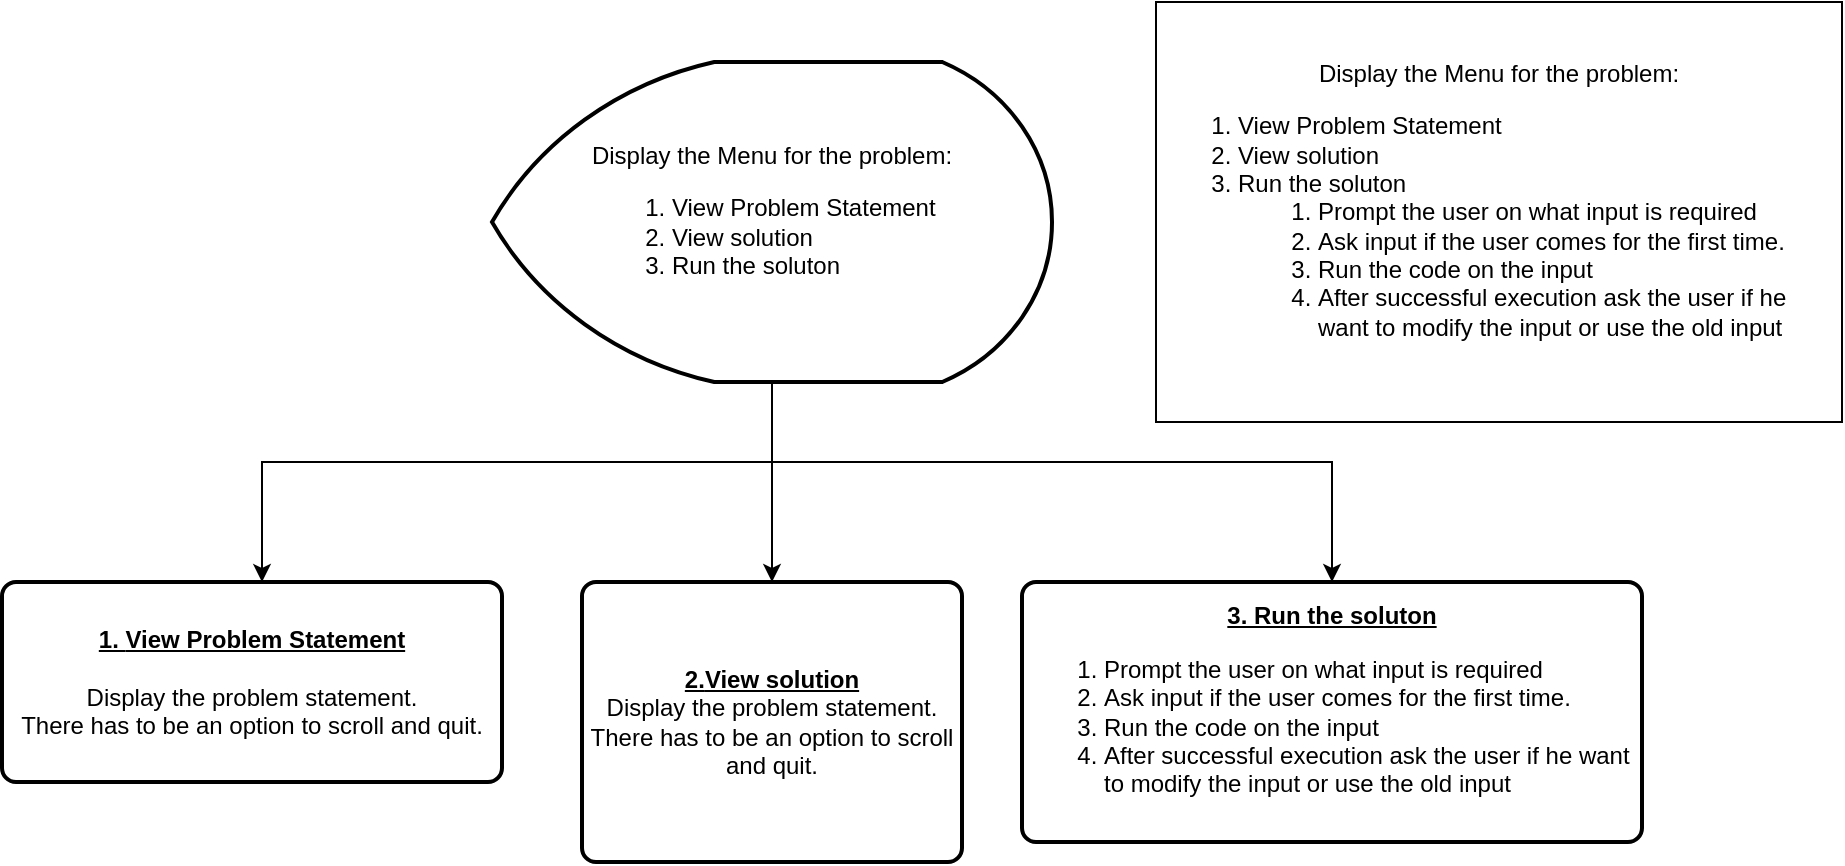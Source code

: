 <mxfile version="19.0.3" type="device" pages="3"><diagram id="wLY9ewdNjcHASOJ17OFM" name="Solutions Module Requirements/flow"><mxGraphModel dx="1108" dy="566" grid="1" gridSize="10" guides="1" tooltips="1" connect="1" arrows="1" fold="1" page="1" pageScale="1" pageWidth="827" pageHeight="1169" math="0" shadow="0"><root><mxCell id="0"/><mxCell id="1" parent="0"/><mxCell id="RVbODhuwUmfv-6ziqWEe-15" value="" style="group" vertex="1" connectable="0" parent="1"><mxGeometry x="290" y="30" width="920" height="430" as="geometry"/></mxCell><mxCell id="RVbODhuwUmfv-6ziqWEe-1" value="Display the Menu for the problem:&lt;br&gt;&lt;ol&gt;&lt;li style=&quot;text-align: left;&quot;&gt;View Problem Statement&lt;/li&gt;&lt;li style=&quot;text-align: left;&quot;&gt;View solution&lt;/li&gt;&lt;li style=&quot;text-align: left;&quot;&gt;Run the soluton&lt;/li&gt;&lt;ol&gt;&lt;li style=&quot;text-align: left;&quot;&gt;Prompt the user on what input is required&lt;/li&gt;&lt;li style=&quot;text-align: left;&quot;&gt;Ask input if the user comes for the first time.&lt;/li&gt;&lt;li style=&quot;text-align: left;&quot;&gt;Run the code on the input&lt;/li&gt;&lt;li style=&quot;text-align: left;&quot;&gt;After successful execution ask the user if he want to modify the input or use the old input&lt;/li&gt;&lt;/ol&gt;&lt;/ol&gt;" style="rounded=0;whiteSpace=wrap;html=1;" vertex="1" parent="RVbODhuwUmfv-6ziqWEe-15"><mxGeometry x="577" width="343" height="210" as="geometry"/></mxCell><mxCell id="RVbODhuwUmfv-6ziqWEe-3" value="&lt;div style=&quot;text-align: left;&quot;&gt;&lt;span style=&quot;text-align: center;&quot;&gt;Display the Menu for the problem:&lt;/span&gt;&lt;br style=&quot;text-align: center;&quot;&gt;&lt;ol style=&quot;text-align: center;&quot;&gt;&lt;li style=&quot;text-align: left;&quot;&gt;View Problem Statement&lt;/li&gt;&lt;li style=&quot;text-align: left;&quot;&gt;View solution&lt;/li&gt;&lt;li style=&quot;text-align: left;&quot;&gt;Run the soluton&lt;/li&gt;&lt;/ol&gt;&lt;/div&gt;" style="strokeWidth=2;html=1;shape=mxgraph.flowchart.display;whiteSpace=wrap;" vertex="1" parent="RVbODhuwUmfv-6ziqWEe-15"><mxGeometry x="245" y="30" width="280" height="160" as="geometry"/></mxCell><mxCell id="RVbODhuwUmfv-6ziqWEe-5" value="&lt;b&gt;&lt;u&gt;1.&amp;nbsp;&lt;span style=&quot;text-align: left; background-color: initial;&quot;&gt;View Problem Statement&lt;br&gt;&lt;/span&gt;&lt;/u&gt;&lt;/b&gt;&lt;br&gt;Display the problem statement.&lt;br&gt;There has to be an option to scroll and quit." style="rounded=1;whiteSpace=wrap;html=1;absoluteArcSize=1;arcSize=14;strokeWidth=2;" vertex="1" parent="RVbODhuwUmfv-6ziqWEe-15"><mxGeometry y="290" width="250" height="100" as="geometry"/></mxCell><mxCell id="RVbODhuwUmfv-6ziqWEe-6" style="edgeStyle=orthogonalEdgeStyle;rounded=0;orthogonalLoop=1;jettySize=auto;html=1;" edge="1" parent="RVbODhuwUmfv-6ziqWEe-15" source="RVbODhuwUmfv-6ziqWEe-3" target="RVbODhuwUmfv-6ziqWEe-5"><mxGeometry relative="1" as="geometry"><Array as="points"><mxPoint x="385" y="230"/><mxPoint x="130" y="230"/></Array></mxGeometry></mxCell><mxCell id="RVbODhuwUmfv-6ziqWEe-7" value="&lt;div style=&quot;&quot;&gt;&lt;div style=&quot;&quot;&gt;&lt;b style=&quot;background-color: initial;&quot;&gt;&lt;u&gt;2.&lt;span style=&quot;background-color: initial;&quot;&gt;View solution&lt;/span&gt;&lt;/u&gt;&lt;/b&gt;&lt;/div&gt;&lt;span style=&quot;&quot;&gt;&lt;div style=&quot;&quot;&gt;&lt;span style=&quot;background-color: initial;&quot;&gt;Display the problem statement.&lt;/span&gt;&lt;/div&gt;&lt;/span&gt;&lt;span style=&quot;&quot;&gt;&lt;div style=&quot;&quot;&gt;&lt;span style=&quot;background-color: initial;&quot;&gt;There has to be an option to scroll and quit.&lt;/span&gt;&lt;/div&gt;&lt;/span&gt;&lt;/div&gt;" style="rounded=1;whiteSpace=wrap;html=1;absoluteArcSize=1;arcSize=14;strokeWidth=2;align=center;" vertex="1" parent="RVbODhuwUmfv-6ziqWEe-15"><mxGeometry x="290" y="290" width="190" height="140" as="geometry"/></mxCell><mxCell id="RVbODhuwUmfv-6ziqWEe-8" style="edgeStyle=orthogonalEdgeStyle;rounded=0;orthogonalLoop=1;jettySize=auto;html=1;" edge="1" parent="RVbODhuwUmfv-6ziqWEe-15" source="RVbODhuwUmfv-6ziqWEe-3" target="RVbODhuwUmfv-6ziqWEe-7"><mxGeometry relative="1" as="geometry"/></mxCell><mxCell id="RVbODhuwUmfv-6ziqWEe-9" value="&lt;b&gt;&lt;u&gt;3.&amp;nbsp;&lt;span style=&quot;text-align: left; background-color: initial;&quot;&gt;Run the soluton&lt;br&gt;&lt;/span&gt;&lt;/u&gt;&lt;/b&gt;&lt;ol&gt;&lt;li style=&quot;text-align: left;&quot;&gt;Prompt the user on what input is required&lt;/li&gt;&lt;li style=&quot;text-align: left;&quot;&gt;Ask input if the user comes for the first time.&lt;/li&gt;&lt;li style=&quot;text-align: left;&quot;&gt;Run the code on the input&lt;/li&gt;&lt;li style=&quot;text-align: left;&quot;&gt;After successful execution ask the user if he want to modify the input or use the old input&lt;/li&gt;&lt;/ol&gt;" style="rounded=1;whiteSpace=wrap;html=1;absoluteArcSize=1;arcSize=14;strokeWidth=2;" vertex="1" parent="RVbODhuwUmfv-6ziqWEe-15"><mxGeometry x="510" y="290" width="310" height="130" as="geometry"/></mxCell><mxCell id="RVbODhuwUmfv-6ziqWEe-10" style="edgeStyle=orthogonalEdgeStyle;rounded=0;orthogonalLoop=1;jettySize=auto;html=1;" edge="1" parent="RVbODhuwUmfv-6ziqWEe-15" source="RVbODhuwUmfv-6ziqWEe-3" target="RVbODhuwUmfv-6ziqWEe-9"><mxGeometry relative="1" as="geometry"><Array as="points"><mxPoint x="385" y="230"/><mxPoint x="665" y="230"/></Array></mxGeometry></mxCell></root></mxGraphModel></diagram><diagram id="DfTtLN5Yua9NNFCGiMnN" name="Main DriverApp Requirements/Flow"><mxGraphModel dx="1108" dy="566" grid="1" gridSize="10" guides="1" tooltips="1" connect="1" arrows="1" fold="1" page="1" pageScale="1" pageWidth="827" pageHeight="1169" math="0" shadow="0"><root><mxCell id="0"/><mxCell id="1" parent="0"/><mxCell id="K2HGga8KTv7paDgwOIhJ-5" style="edgeStyle=orthogonalEdgeStyle;rounded=0;orthogonalLoop=1;jettySize=auto;html=1;" parent="1" target="K2HGga8KTv7paDgwOIhJ-2" edge="1"><mxGeometry relative="1" as="geometry"><mxPoint x="360" y="280" as="sourcePoint"/></mxGeometry></mxCell><mxCell id="65S2PB7kMx4fPZdLGpRb-1" value="MAIN DRIVER APP FOR DSA MODULE&lt;br&gt;&lt;ol&gt;&lt;li style=&quot;text-align: left;&quot;&gt;CLI Menu is driven by the org file for the menu&lt;/li&gt;&lt;li style=&quot;text-align: left;&quot;&gt;Each project is included as a library of jar file in the main driver app project.&lt;/li&gt;&lt;li style=&quot;text-align: left;&quot;&gt;Upon selection of the project, handover the menue to the main driver app of that project.&amp;nbsp;&lt;/li&gt;&lt;ol&gt;&lt;li style=&quot;text-align: left;&quot;&gt;Each sub project will display a list of problems it has as a menu.&amp;nbsp;&lt;/li&gt;&lt;li style=&quot;text-align: left;&quot;&gt;Upon selection of menu from this list the Solutions menu flow will begin.&lt;/li&gt;&lt;li style=&quot;text-align: left;&quot;&gt;There has to be a back option at each screen&lt;/li&gt;&lt;/ol&gt;&lt;/ol&gt;" style="rounded=0;whiteSpace=wrap;html=1;" vertex="1" parent="1"><mxGeometry x="300" y="210" width="370" height="200" as="geometry"/></mxCell></root></mxGraphModel></diagram><diagram id="UFwx6SeySCxfZeWpK3IM" name="MainDriverApp UML"><mxGraphModel dx="1108" dy="566" grid="1" gridSize="10" guides="1" tooltips="1" connect="1" arrows="1" fold="1" page="1" pageScale="1" pageWidth="827" pageHeight="1169" math="0" shadow="0"><root><mxCell id="0"/><mxCell id="1" parent="0"/></root></mxGraphModel></diagram></mxfile>